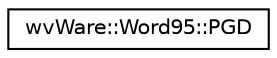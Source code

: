 digraph "类继承关系图"
{
  edge [fontname="Helvetica",fontsize="10",labelfontname="Helvetica",labelfontsize="10"];
  node [fontname="Helvetica",fontsize="10",shape=record];
  rankdir="LR";
  Node0 [label="wvWare::Word95::PGD",height=0.2,width=0.4,color="black", fillcolor="white", style="filled",URL="$structwv_ware_1_1_word95_1_1_p_g_d.html"];
}
